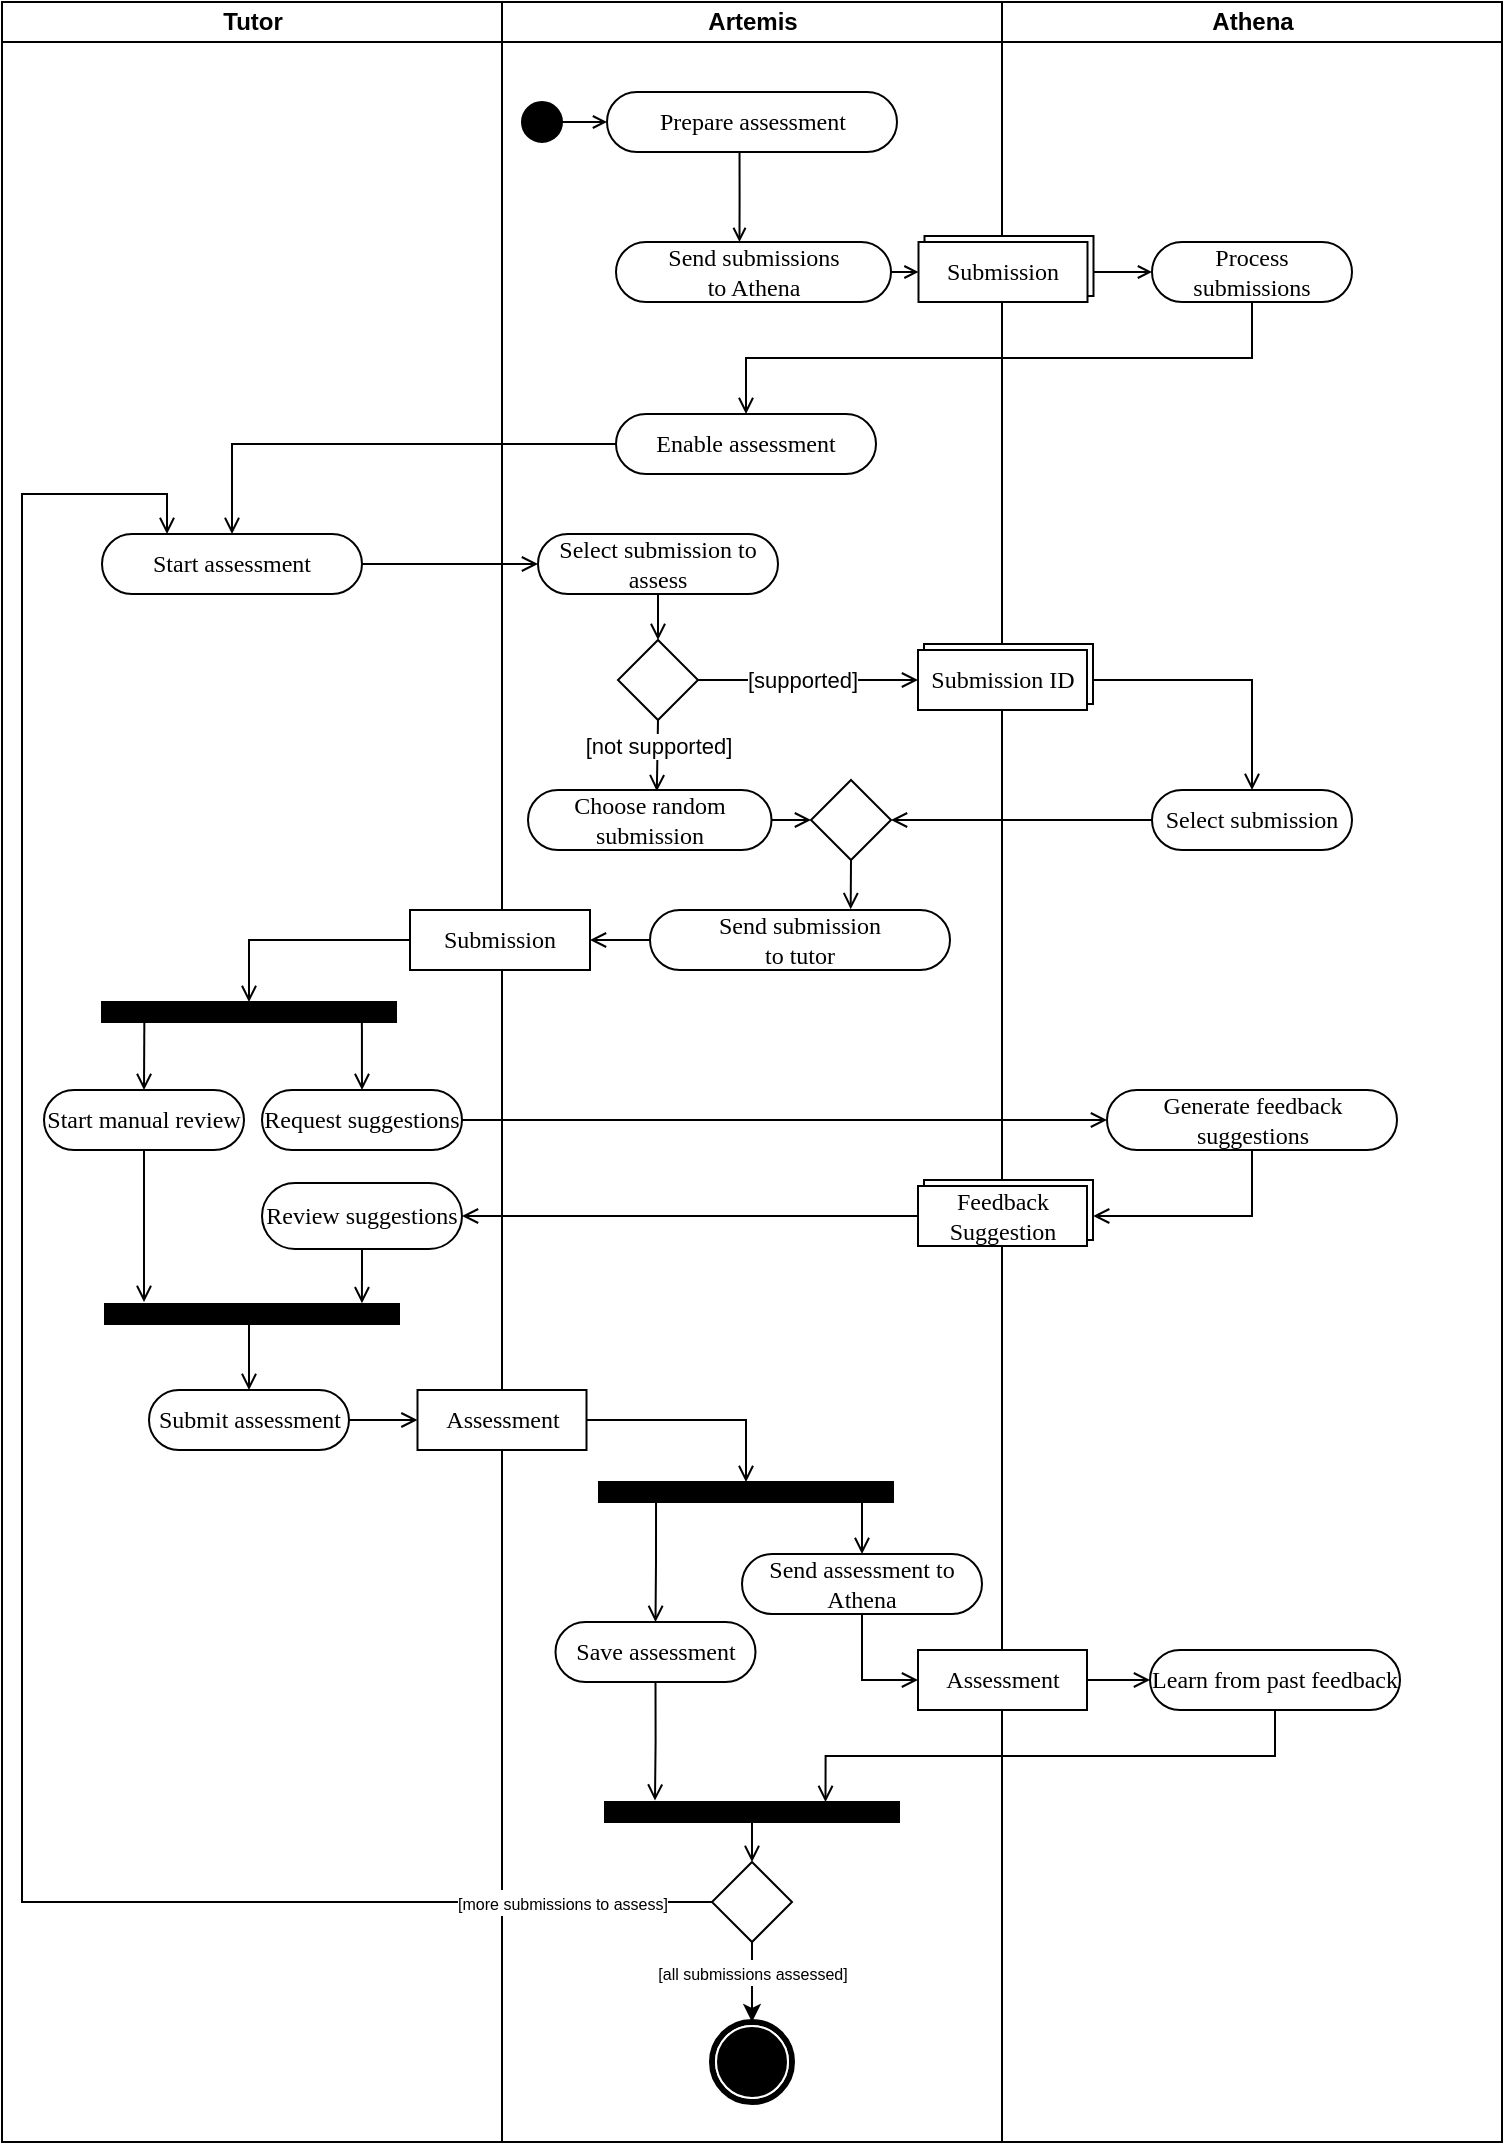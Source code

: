 <mxfile version="21.7.2" type="google" pages="2">
  <diagram name="full" id="5C2zm-8fkTOjbQyjAJXI">
    <mxGraphModel grid="1" page="1" gridSize="10" guides="1" tooltips="1" connect="1" arrows="1" fold="1" pageScale="1" pageWidth="850" pageHeight="1100" math="0" shadow="0">
      <root>
        <mxCell id="0" />
        <mxCell id="1" parent="0" />
        <mxCell id="zbvgG5rFSshn16eEqJVB-1" value="" style="swimlane;html=1;childLayout=stackLayout;startSize=0;rounded=0;shadow=0;comic=0;labelBackgroundColor=none;strokeWidth=1;fontFamily=Verdana;fontSize=12;align=center;" vertex="1" parent="1">
          <mxGeometry x="40" y="20" width="750" height="1070" as="geometry" />
        </mxCell>
        <mxCell id="zbvgG5rFSshn16eEqJVB-82" style="edgeStyle=orthogonalEdgeStyle;rounded=0;orthogonalLoop=1;jettySize=auto;html=1;exitX=1;exitY=0.5;exitDx=0;exitDy=0;entryX=0;entryY=0.5;entryDx=0;entryDy=0;endArrow=open;endFill=0;" edge="1" parent="zbvgG5rFSshn16eEqJVB-1" source="zbvgG5rFSshn16eEqJVB-71" target="zbvgG5rFSshn16eEqJVB-81">
          <mxGeometry relative="1" as="geometry" />
        </mxCell>
        <mxCell id="zbvgG5rFSshn16eEqJVB-2" value="Tutor" style="swimlane;html=1;startSize=20;" vertex="1" parent="zbvgG5rFSshn16eEqJVB-1">
          <mxGeometry width="250" height="1070" as="geometry" />
        </mxCell>
        <mxCell id="zbvgG5rFSshn16eEqJVB-71" value="Start assessment" style="rounded=1;whiteSpace=wrap;html=1;shadow=0;comic=0;labelBackgroundColor=none;strokeWidth=1;fontFamily=Verdana;fontSize=12;align=center;arcSize=50;" vertex="1" parent="zbvgG5rFSshn16eEqJVB-2">
          <mxGeometry x="50" y="266" width="130" height="30" as="geometry" />
        </mxCell>
        <mxCell id="zbvgG5rFSshn16eEqJVB-112" style="edgeStyle=orthogonalEdgeStyle;rounded=0;orthogonalLoop=1;jettySize=auto;html=1;exitX=0.144;exitY=0.987;exitDx=0;exitDy=0;entryX=0.5;entryY=0;entryDx=0;entryDy=0;endArrow=open;endFill=0;exitPerimeter=0;" edge="1" parent="zbvgG5rFSshn16eEqJVB-2" source="zbvgG5rFSshn16eEqJVB-107" target="zbvgG5rFSshn16eEqJVB-109">
          <mxGeometry relative="1" as="geometry" />
        </mxCell>
        <mxCell id="zbvgG5rFSshn16eEqJVB-113" style="edgeStyle=orthogonalEdgeStyle;rounded=0;orthogonalLoop=1;jettySize=auto;html=1;exitX=0.884;exitY=1.008;exitDx=0;exitDy=0;entryX=0.5;entryY=0;entryDx=0;entryDy=0;exitPerimeter=0;endArrow=open;endFill=0;" edge="1" parent="zbvgG5rFSshn16eEqJVB-2" source="zbvgG5rFSshn16eEqJVB-107" target="zbvgG5rFSshn16eEqJVB-110">
          <mxGeometry relative="1" as="geometry" />
        </mxCell>
        <mxCell id="zbvgG5rFSshn16eEqJVB-107" value="" style="whiteSpace=wrap;html=1;rounded=0;shadow=0;comic=0;labelBackgroundColor=none;strokeWidth=1;fillColor=#000000;fontFamily=Verdana;fontSize=12;align=center;rotation=0;" vertex="1" parent="zbvgG5rFSshn16eEqJVB-2">
          <mxGeometry x="50" y="500" width="147" height="10" as="geometry" />
        </mxCell>
        <mxCell id="zbvgG5rFSshn16eEqJVB-128" style="edgeStyle=orthogonalEdgeStyle;rounded=0;orthogonalLoop=1;jettySize=auto;html=1;exitX=0.5;exitY=1;exitDx=0;exitDy=0;endArrow=open;endFill=0;" edge="1" parent="zbvgG5rFSshn16eEqJVB-2" source="zbvgG5rFSshn16eEqJVB-109">
          <mxGeometry relative="1" as="geometry">
            <mxPoint x="71" y="650" as="targetPoint" />
          </mxGeometry>
        </mxCell>
        <mxCell id="zbvgG5rFSshn16eEqJVB-109" value="Start manual review" style="rounded=1;whiteSpace=wrap;html=1;shadow=0;comic=0;labelBackgroundColor=none;strokeWidth=1;fontFamily=Verdana;fontSize=12;align=center;arcSize=50;" vertex="1" parent="zbvgG5rFSshn16eEqJVB-2">
          <mxGeometry x="21" y="544" width="100" height="30" as="geometry" />
        </mxCell>
        <mxCell id="zbvgG5rFSshn16eEqJVB-110" value="Request suggestions" style="rounded=1;whiteSpace=wrap;html=1;shadow=0;comic=0;labelBackgroundColor=none;strokeWidth=1;fontFamily=Verdana;fontSize=12;align=center;arcSize=50;" vertex="1" parent="zbvgG5rFSshn16eEqJVB-2">
          <mxGeometry x="130" y="544" width="100" height="30" as="geometry" />
        </mxCell>
        <mxCell id="zbvgG5rFSshn16eEqJVB-131" style="edgeStyle=orthogonalEdgeStyle;rounded=0;orthogonalLoop=1;jettySize=auto;html=1;exitX=0.5;exitY=1;exitDx=0;exitDy=0;entryX=0.5;entryY=0;entryDx=0;entryDy=0;endArrow=open;endFill=0;" edge="1" parent="zbvgG5rFSshn16eEqJVB-2" source="zbvgG5rFSshn16eEqJVB-114" target="zbvgG5rFSshn16eEqJVB-129">
          <mxGeometry relative="1" as="geometry" />
        </mxCell>
        <mxCell id="zbvgG5rFSshn16eEqJVB-114" value="" style="whiteSpace=wrap;html=1;rounded=0;shadow=0;comic=0;labelBackgroundColor=none;strokeWidth=1;fillColor=#000000;fontFamily=Verdana;fontSize=12;align=center;rotation=0;" vertex="1" parent="zbvgG5rFSshn16eEqJVB-2">
          <mxGeometry x="51.5" y="651" width="147" height="10" as="geometry" />
        </mxCell>
        <mxCell id="zbvgG5rFSshn16eEqJVB-127" style="edgeStyle=orthogonalEdgeStyle;rounded=0;orthogonalLoop=1;jettySize=auto;html=1;exitX=0.5;exitY=1;exitDx=0;exitDy=0;entryX=0.874;entryY=-0.035;entryDx=0;entryDy=0;entryPerimeter=0;endArrow=open;endFill=0;" edge="1" parent="zbvgG5rFSshn16eEqJVB-2" source="zbvgG5rFSshn16eEqJVB-125" target="zbvgG5rFSshn16eEqJVB-114">
          <mxGeometry relative="1" as="geometry" />
        </mxCell>
        <mxCell id="zbvgG5rFSshn16eEqJVB-125" value="Review suggestions" style="rounded=1;whiteSpace=wrap;html=1;shadow=0;comic=0;labelBackgroundColor=none;strokeWidth=1;fontFamily=Verdana;fontSize=12;align=center;arcSize=50;" vertex="1" parent="zbvgG5rFSshn16eEqJVB-2">
          <mxGeometry x="130" y="590.5" width="100" height="33" as="geometry" />
        </mxCell>
        <mxCell id="zbvgG5rFSshn16eEqJVB-129" value="Submit assessment" style="rounded=1;whiteSpace=wrap;html=1;shadow=0;comic=0;labelBackgroundColor=none;strokeWidth=1;fontFamily=Verdana;fontSize=12;align=center;arcSize=50;" vertex="1" parent="zbvgG5rFSshn16eEqJVB-2">
          <mxGeometry x="73.5" y="694" width="100" height="30" as="geometry" />
        </mxCell>
        <mxCell id="zbvgG5rFSshn16eEqJVB-11" value="Artemis" style="swimlane;html=1;startSize=20;" vertex="1" parent="zbvgG5rFSshn16eEqJVB-1">
          <mxGeometry x="250" width="250" height="1070" as="geometry" />
        </mxCell>
        <mxCell id="zbvgG5rFSshn16eEqJVB-29" value="" style="ellipse;whiteSpace=wrap;html=1;rounded=0;shadow=0;comic=0;labelBackgroundColor=none;strokeWidth=1;fillColor=#000000;fontFamily=Verdana;fontSize=12;align=center;" vertex="1" parent="zbvgG5rFSshn16eEqJVB-11">
          <mxGeometry x="10" y="50" width="20" height="20" as="geometry" />
        </mxCell>
        <mxCell id="zbvgG5rFSshn16eEqJVB-30" value="Prepare assessment" style="rounded=1;whiteSpace=wrap;html=1;shadow=0;comic=0;labelBackgroundColor=none;strokeWidth=1;fontFamily=Verdana;fontSize=12;align=center;arcSize=50;" vertex="1" parent="zbvgG5rFSshn16eEqJVB-11">
          <mxGeometry x="52.5" y="45" width="145" height="30" as="geometry" />
        </mxCell>
        <mxCell id="zbvgG5rFSshn16eEqJVB-56" style="edgeStyle=orthogonalEdgeStyle;rounded=0;html=1;labelBackgroundColor=none;startArrow=none;startFill=0;startSize=5;endArrow=open;endFill=0;endSize=5;jettySize=auto;orthogonalLoop=1;strokeWidth=1;fontFamily=Verdana;fontSize=12;exitX=0.457;exitY=1;exitDx=0;exitDy=0;entryX=0.449;entryY=-0.001;entryDx=0;entryDy=0;exitPerimeter=0;entryPerimeter=0;" edge="1" parent="zbvgG5rFSshn16eEqJVB-11" source="zbvgG5rFSshn16eEqJVB-30" target="zbvgG5rFSshn16eEqJVB-32">
          <mxGeometry relative="1" as="geometry">
            <mxPoint x="118.75" y="120" as="targetPoint" />
          </mxGeometry>
        </mxCell>
        <mxCell id="zbvgG5rFSshn16eEqJVB-28" style="edgeStyle=orthogonalEdgeStyle;rounded=0;html=1;labelBackgroundColor=none;startArrow=none;startFill=0;startSize=5;endArrow=open;endFill=0;endSize=5;jettySize=auto;orthogonalLoop=1;strokeWidth=1;fontFamily=Verdana;fontSize=12" edge="1" parent="zbvgG5rFSshn16eEqJVB-11" source="zbvgG5rFSshn16eEqJVB-29" target="zbvgG5rFSshn16eEqJVB-30">
          <mxGeometry relative="1" as="geometry" />
        </mxCell>
        <mxCell id="zbvgG5rFSshn16eEqJVB-32" value="Send submissions&lt;br&gt;to Athena" style="rounded=1;whiteSpace=wrap;html=1;shadow=0;comic=0;labelBackgroundColor=none;strokeWidth=1;fontFamily=Verdana;fontSize=12;align=center;arcSize=50;" vertex="1" parent="zbvgG5rFSshn16eEqJVB-11">
          <mxGeometry x="57" y="120" width="137.5" height="30" as="geometry" />
        </mxCell>
        <mxCell id="zbvgG5rFSshn16eEqJVB-70" value="Enable assessment" style="rounded=1;whiteSpace=wrap;html=1;shadow=0;comic=0;labelBackgroundColor=none;strokeWidth=1;fontFamily=Verdana;fontSize=12;align=center;arcSize=50;" vertex="1" parent="zbvgG5rFSshn16eEqJVB-11">
          <mxGeometry x="57" y="206" width="130" height="30" as="geometry" />
        </mxCell>
        <mxCell id="ZDzXS1NFEA4-rNNsYtRD-3" style="edgeStyle=orthogonalEdgeStyle;rounded=0;orthogonalLoop=1;jettySize=auto;html=1;exitX=0.5;exitY=1;exitDx=0;exitDy=0;entryX=0.5;entryY=0;entryDx=0;entryDy=0;endArrow=open;endFill=0;" edge="1" parent="zbvgG5rFSshn16eEqJVB-11" source="zbvgG5rFSshn16eEqJVB-81" target="zbvgG5rFSshn16eEqJVB-89">
          <mxGeometry relative="1" as="geometry" />
        </mxCell>
        <mxCell id="zbvgG5rFSshn16eEqJVB-81" value="Select submission to assess" style="rounded=1;whiteSpace=wrap;html=1;shadow=0;comic=0;labelBackgroundColor=none;strokeWidth=1;fontFamily=Verdana;fontSize=12;align=center;arcSize=50;" vertex="1" parent="zbvgG5rFSshn16eEqJVB-11">
          <mxGeometry x="18" y="266" width="120" height="30" as="geometry" />
        </mxCell>
        <mxCell id="zbvgG5rFSshn16eEqJVB-106" style="edgeStyle=orthogonalEdgeStyle;rounded=0;orthogonalLoop=1;jettySize=auto;html=1;exitX=0;exitY=0.5;exitDx=0;exitDy=0;entryX=1;entryY=0.5;entryDx=0;entryDy=0;endArrow=open;endFill=0;" edge="1" parent="zbvgG5rFSshn16eEqJVB-11" source="zbvgG5rFSshn16eEqJVB-96" target="zbvgG5rFSshn16eEqJVB-37">
          <mxGeometry relative="1" as="geometry" />
        </mxCell>
        <mxCell id="zbvgG5rFSshn16eEqJVB-96" value="Send submission&lt;br&gt;to tutor" style="rounded=1;whiteSpace=wrap;html=1;shadow=0;comic=0;labelBackgroundColor=none;strokeWidth=1;fontFamily=Verdana;fontSize=12;align=center;arcSize=50;" vertex="1" parent="zbvgG5rFSshn16eEqJVB-11">
          <mxGeometry x="74" y="454" width="150" height="30" as="geometry" />
        </mxCell>
        <mxCell id="ZDzXS1NFEA4-rNNsYtRD-8" style="edgeStyle=orthogonalEdgeStyle;rounded=0;orthogonalLoop=1;jettySize=auto;html=1;exitX=1;exitY=0.5;exitDx=0;exitDy=0;entryX=0;entryY=0.5;entryDx=0;entryDy=0;endArrow=open;endFill=0;" edge="1" parent="zbvgG5rFSshn16eEqJVB-11" source="zbvgG5rFSshn16eEqJVB-98" target="ZDzXS1NFEA4-rNNsYtRD-1">
          <mxGeometry relative="1" as="geometry" />
        </mxCell>
        <mxCell id="zbvgG5rFSshn16eEqJVB-98" value="Choose random submission" style="rounded=1;whiteSpace=wrap;html=1;shadow=0;comic=0;labelBackgroundColor=none;strokeWidth=1;fontFamily=Verdana;fontSize=12;align=center;arcSize=50;" vertex="1" parent="zbvgG5rFSshn16eEqJVB-11">
          <mxGeometry x="13" y="394" width="121.75" height="30" as="geometry" />
        </mxCell>
        <mxCell id="zbvgG5rFSshn16eEqJVB-37" value="Submission" style="rounded=0;whiteSpace=wrap;html=1;shadow=0;comic=0;labelBackgroundColor=none;strokeWidth=1;fontFamily=Verdana;fontSize=12;align=center;arcSize=50;" vertex="1" parent="zbvgG5rFSshn16eEqJVB-11">
          <mxGeometry x="-46" y="454" width="90" height="30" as="geometry" />
        </mxCell>
        <mxCell id="zbvgG5rFSshn16eEqJVB-137" style="edgeStyle=orthogonalEdgeStyle;rounded=0;orthogonalLoop=1;jettySize=auto;html=1;exitX=1;exitY=0.5;exitDx=0;exitDy=0;entryX=0.5;entryY=0;entryDx=0;entryDy=0;endArrow=open;endFill=0;" edge="1" parent="zbvgG5rFSshn16eEqJVB-11" source="zbvgG5rFSshn16eEqJVB-132" target="zbvgG5rFSshn16eEqJVB-136">
          <mxGeometry relative="1" as="geometry" />
        </mxCell>
        <mxCell id="zbvgG5rFSshn16eEqJVB-132" value="Assessment" style="rounded=0;whiteSpace=wrap;html=1;shadow=0;comic=0;labelBackgroundColor=none;strokeWidth=1;fontFamily=Verdana;fontSize=12;align=center;arcSize=50;" vertex="1" parent="zbvgG5rFSshn16eEqJVB-11">
          <mxGeometry x="-42.25" y="694" width="84.5" height="30" as="geometry" />
        </mxCell>
        <mxCell id="zbvgG5rFSshn16eEqJVB-144" style="edgeStyle=orthogonalEdgeStyle;rounded=0;orthogonalLoop=1;jettySize=auto;html=1;exitX=0.5;exitY=1;exitDx=0;exitDy=0;entryX=0.17;entryY=-0.069;entryDx=0;entryDy=0;entryPerimeter=0;endArrow=open;endFill=0;" edge="1" parent="zbvgG5rFSshn16eEqJVB-11" source="zbvgG5rFSshn16eEqJVB-134" target="zbvgG5rFSshn16eEqJVB-143">
          <mxGeometry relative="1" as="geometry" />
        </mxCell>
        <mxCell id="zbvgG5rFSshn16eEqJVB-134" value="Save assessment" style="rounded=1;whiteSpace=wrap;html=1;shadow=0;comic=0;labelBackgroundColor=none;strokeWidth=1;fontFamily=Verdana;fontSize=12;align=center;arcSize=50;" vertex="1" parent="zbvgG5rFSshn16eEqJVB-11">
          <mxGeometry x="26.75" y="810" width="100" height="30" as="geometry" />
        </mxCell>
        <mxCell id="zbvgG5rFSshn16eEqJVB-135" value="Send assessment to Athena" style="rounded=1;whiteSpace=wrap;html=1;shadow=0;comic=0;labelBackgroundColor=none;strokeWidth=1;fontFamily=Verdana;fontSize=12;align=center;arcSize=50;" vertex="1" parent="zbvgG5rFSshn16eEqJVB-11">
          <mxGeometry x="120" y="776" width="120" height="30" as="geometry" />
        </mxCell>
        <mxCell id="zbvgG5rFSshn16eEqJVB-138" style="edgeStyle=orthogonalEdgeStyle;rounded=0;orthogonalLoop=1;jettySize=auto;html=1;exitX=0.194;exitY=0.95;exitDx=0;exitDy=0;entryX=0.5;entryY=0;entryDx=0;entryDy=0;endArrow=open;endFill=0;exitPerimeter=0;" edge="1" parent="zbvgG5rFSshn16eEqJVB-11" source="zbvgG5rFSshn16eEqJVB-136" target="zbvgG5rFSshn16eEqJVB-134">
          <mxGeometry relative="1" as="geometry" />
        </mxCell>
        <mxCell id="zbvgG5rFSshn16eEqJVB-139" style="edgeStyle=orthogonalEdgeStyle;rounded=0;orthogonalLoop=1;jettySize=auto;html=1;exitX=0.75;exitY=1;exitDx=0;exitDy=0;entryX=0.5;entryY=0;entryDx=0;entryDy=0;endArrow=open;endFill=0;" edge="1" parent="zbvgG5rFSshn16eEqJVB-11" source="zbvgG5rFSshn16eEqJVB-136" target="zbvgG5rFSshn16eEqJVB-135">
          <mxGeometry relative="1" as="geometry" />
        </mxCell>
        <mxCell id="zbvgG5rFSshn16eEqJVB-136" value="" style="whiteSpace=wrap;html=1;rounded=0;shadow=0;comic=0;labelBackgroundColor=none;strokeWidth=1;fillColor=#000000;fontFamily=Verdana;fontSize=12;align=center;rotation=0;" vertex="1" parent="zbvgG5rFSshn16eEqJVB-11">
          <mxGeometry x="48.5" y="740" width="147" height="10" as="geometry" />
        </mxCell>
        <mxCell id="zbvgG5rFSshn16eEqJVB-149" style="edgeStyle=orthogonalEdgeStyle;rounded=0;orthogonalLoop=1;jettySize=auto;html=1;exitX=0.5;exitY=1;exitDx=0;exitDy=0;entryX=0.5;entryY=0;entryDx=0;entryDy=0;endArrow=open;endFill=0;" edge="1" parent="zbvgG5rFSshn16eEqJVB-11" source="zbvgG5rFSshn16eEqJVB-143" target="zbvgG5rFSshn16eEqJVB-148">
          <mxGeometry relative="1" as="geometry" />
        </mxCell>
        <mxCell id="zbvgG5rFSshn16eEqJVB-143" value="" style="whiteSpace=wrap;html=1;rounded=0;shadow=0;comic=0;labelBackgroundColor=none;strokeWidth=1;fillColor=#000000;fontFamily=Verdana;fontSize=12;align=center;rotation=0;" vertex="1" parent="zbvgG5rFSshn16eEqJVB-11">
          <mxGeometry x="51.5" y="900" width="147" height="10" as="geometry" />
        </mxCell>
        <mxCell id="zbvgG5rFSshn16eEqJVB-151" style="edgeStyle=orthogonalEdgeStyle;rounded=0;orthogonalLoop=1;jettySize=auto;html=1;exitX=0.5;exitY=1;exitDx=0;exitDy=0;entryX=0.5;entryY=0;entryDx=0;entryDy=0;" edge="1" parent="zbvgG5rFSshn16eEqJVB-11" source="zbvgG5rFSshn16eEqJVB-148" target="zbvgG5rFSshn16eEqJVB-150">
          <mxGeometry relative="1" as="geometry" />
        </mxCell>
        <mxCell id="zbvgG5rFSshn16eEqJVB-152" value="&lt;font style=&quot;font-size: 8px;&quot;&gt;[all submissions assessed]&lt;/font&gt;" style="edgeLabel;html=1;align=center;verticalAlign=middle;resizable=0;points=[];" connectable="0" vertex="1" parent="zbvgG5rFSshn16eEqJVB-151">
          <mxGeometry x="-0.24" relative="1" as="geometry">
            <mxPoint as="offset" />
          </mxGeometry>
        </mxCell>
        <mxCell id="zbvgG5rFSshn16eEqJVB-148" value="" style="rhombus;whiteSpace=wrap;html=1;" vertex="1" parent="zbvgG5rFSshn16eEqJVB-11">
          <mxGeometry x="105" y="930" width="40" height="40" as="geometry" />
        </mxCell>
        <mxCell id="zbvgG5rFSshn16eEqJVB-150" value="" style="shape=mxgraph.bpmn.shape;html=1;verticalLabelPosition=bottom;labelBackgroundColor=#ffffff;verticalAlign=top;perimeter=ellipsePerimeter;outline=end;symbol=terminate;rounded=0;shadow=0;comic=0;strokeWidth=1;fontFamily=Verdana;fontSize=12;align=center;" vertex="1" parent="zbvgG5rFSshn16eEqJVB-11">
          <mxGeometry x="105" y="1010" width="40" height="40" as="geometry" />
        </mxCell>
        <mxCell id="ZDzXS1NFEA4-rNNsYtRD-4" style="edgeStyle=orthogonalEdgeStyle;rounded=0;orthogonalLoop=1;jettySize=auto;html=1;exitX=0.5;exitY=1;exitDx=0;exitDy=0;entryX=0.529;entryY=0.02;entryDx=0;entryDy=0;entryPerimeter=0;endArrow=open;endFill=0;" edge="1" parent="zbvgG5rFSshn16eEqJVB-11" source="zbvgG5rFSshn16eEqJVB-89" target="zbvgG5rFSshn16eEqJVB-98">
          <mxGeometry relative="1" as="geometry" />
        </mxCell>
        <mxCell id="ZDzXS1NFEA4-rNNsYtRD-5" value="[not supported]" style="edgeLabel;html=1;align=center;verticalAlign=middle;resizable=0;points=[];" connectable="0" vertex="1" parent="ZDzXS1NFEA4-rNNsYtRD-4">
          <mxGeometry x="-0.26" relative="1" as="geometry">
            <mxPoint as="offset" />
          </mxGeometry>
        </mxCell>
        <mxCell id="zbvgG5rFSshn16eEqJVB-89" value="" style="rhombus;whiteSpace=wrap;html=1;" vertex="1" parent="zbvgG5rFSshn16eEqJVB-11">
          <mxGeometry x="58" y="319" width="40" height="40" as="geometry" />
        </mxCell>
        <mxCell id="ZDzXS1NFEA4-rNNsYtRD-2" style="edgeStyle=orthogonalEdgeStyle;rounded=0;orthogonalLoop=1;jettySize=auto;html=1;exitX=0.5;exitY=1;exitDx=0;exitDy=0;entryX=0.669;entryY=-0.014;entryDx=0;entryDy=0;entryPerimeter=0;endArrow=open;endFill=0;" edge="1" parent="zbvgG5rFSshn16eEqJVB-11" source="ZDzXS1NFEA4-rNNsYtRD-1" target="zbvgG5rFSshn16eEqJVB-96">
          <mxGeometry relative="1" as="geometry" />
        </mxCell>
        <mxCell id="ZDzXS1NFEA4-rNNsYtRD-1" value="" style="rhombus;whiteSpace=wrap;html=1;" vertex="1" parent="zbvgG5rFSshn16eEqJVB-11">
          <mxGeometry x="154.5" y="389" width="40" height="40" as="geometry" />
        </mxCell>
        <mxCell id="zbvgG5rFSshn16eEqJVB-72" style="edgeStyle=orthogonalEdgeStyle;rounded=0;orthogonalLoop=1;jettySize=auto;html=1;exitX=0;exitY=0.5;exitDx=0;exitDy=0;entryX=0.5;entryY=0;entryDx=0;entryDy=0;endArrow=open;endFill=0;" edge="1" parent="zbvgG5rFSshn16eEqJVB-1" source="zbvgG5rFSshn16eEqJVB-70" target="zbvgG5rFSshn16eEqJVB-71">
          <mxGeometry relative="1" as="geometry" />
        </mxCell>
        <mxCell id="zbvgG5rFSshn16eEqJVB-77" style="edgeStyle=orthogonalEdgeStyle;rounded=0;orthogonalLoop=1;jettySize=auto;html=1;exitX=0.5;exitY=1;exitDx=0;exitDy=0;entryX=0.5;entryY=0;entryDx=0;entryDy=0;endArrow=open;endFill=0;" edge="1" parent="zbvgG5rFSshn16eEqJVB-1" source="zbvgG5rFSshn16eEqJVB-34" target="zbvgG5rFSshn16eEqJVB-70">
          <mxGeometry relative="1" as="geometry" />
        </mxCell>
        <mxCell id="zbvgG5rFSshn16eEqJVB-108" style="edgeStyle=orthogonalEdgeStyle;rounded=0;orthogonalLoop=1;jettySize=auto;html=1;exitX=0;exitY=0.5;exitDx=0;exitDy=0;entryX=0.5;entryY=0;entryDx=0;entryDy=0;endArrow=open;endFill=0;" edge="1" parent="zbvgG5rFSshn16eEqJVB-1" source="zbvgG5rFSshn16eEqJVB-37" target="zbvgG5rFSshn16eEqJVB-107">
          <mxGeometry relative="1" as="geometry" />
        </mxCell>
        <mxCell id="zbvgG5rFSshn16eEqJVB-117" style="edgeStyle=orthogonalEdgeStyle;rounded=0;orthogonalLoop=1;jettySize=auto;html=1;exitX=1;exitY=0.5;exitDx=0;exitDy=0;entryX=0;entryY=0.5;entryDx=0;entryDy=0;endArrow=open;endFill=0;" edge="1" parent="zbvgG5rFSshn16eEqJVB-1" source="zbvgG5rFSshn16eEqJVB-110" target="zbvgG5rFSshn16eEqJVB-116">
          <mxGeometry relative="1" as="geometry">
            <mxPoint x="325" y="559" as="targetPoint" />
          </mxGeometry>
        </mxCell>
        <mxCell id="zbvgG5rFSshn16eEqJVB-122" style="edgeStyle=orthogonalEdgeStyle;rounded=0;orthogonalLoop=1;jettySize=auto;html=1;exitX=0;exitY=0.5;exitDx=0;exitDy=0;entryX=1;entryY=0.5;entryDx=0;entryDy=0;endArrow=open;endFill=0;" edge="1" parent="zbvgG5rFSshn16eEqJVB-1" source="zbvgG5rFSshn16eEqJVB-120" target="zbvgG5rFSshn16eEqJVB-125">
          <mxGeometry relative="1" as="geometry">
            <mxPoint x="425.75" y="608" as="targetPoint" />
          </mxGeometry>
        </mxCell>
        <mxCell id="zbvgG5rFSshn16eEqJVB-133" style="edgeStyle=orthogonalEdgeStyle;rounded=0;orthogonalLoop=1;jettySize=auto;html=1;exitX=1;exitY=0.5;exitDx=0;exitDy=0;entryX=0;entryY=0.5;entryDx=0;entryDy=0;endArrow=open;endFill=0;" edge="1" parent="zbvgG5rFSshn16eEqJVB-1" source="zbvgG5rFSshn16eEqJVB-129" target="zbvgG5rFSshn16eEqJVB-132">
          <mxGeometry relative="1" as="geometry" />
        </mxCell>
        <mxCell id="zbvgG5rFSshn16eEqJVB-142" style="edgeStyle=orthogonalEdgeStyle;rounded=0;orthogonalLoop=1;jettySize=auto;html=1;exitX=0.5;exitY=1;exitDx=0;exitDy=0;entryX=0;entryY=0.5;entryDx=0;entryDy=0;endArrow=open;endFill=0;" edge="1" parent="zbvgG5rFSshn16eEqJVB-1" source="zbvgG5rFSshn16eEqJVB-135" target="zbvgG5rFSshn16eEqJVB-140">
          <mxGeometry relative="1" as="geometry" />
        </mxCell>
        <mxCell id="zbvgG5rFSshn16eEqJVB-147" style="edgeStyle=orthogonalEdgeStyle;rounded=0;orthogonalLoop=1;jettySize=auto;html=1;exitX=0.5;exitY=1;exitDx=0;exitDy=0;entryX=0.75;entryY=0;entryDx=0;entryDy=0;endArrow=open;endFill=0;" edge="1" parent="zbvgG5rFSshn16eEqJVB-1" source="zbvgG5rFSshn16eEqJVB-145" target="zbvgG5rFSshn16eEqJVB-143">
          <mxGeometry relative="1" as="geometry" />
        </mxCell>
        <mxCell id="zbvgG5rFSshn16eEqJVB-153" style="edgeStyle=orthogonalEdgeStyle;rounded=0;orthogonalLoop=1;jettySize=auto;html=1;exitX=0;exitY=0.5;exitDx=0;exitDy=0;entryX=0.25;entryY=0;entryDx=0;entryDy=0;endArrow=open;endFill=0;" edge="1" parent="zbvgG5rFSshn16eEqJVB-1" source="zbvgG5rFSshn16eEqJVB-148" target="zbvgG5rFSshn16eEqJVB-71">
          <mxGeometry relative="1" as="geometry">
            <Array as="points">
              <mxPoint x="10" y="950" />
              <mxPoint x="10" y="246" />
              <mxPoint x="83" y="246" />
            </Array>
          </mxGeometry>
        </mxCell>
        <mxCell id="zbvgG5rFSshn16eEqJVB-154" value="&lt;font style=&quot;font-size: 8px;&quot;&gt;[more submissions to assess]&lt;/font&gt;" style="edgeLabel;html=1;align=center;verticalAlign=middle;resizable=0;points=[];" connectable="0" vertex="1" parent="zbvgG5rFSshn16eEqJVB-153">
          <mxGeometry x="-0.869" y="1" relative="1" as="geometry">
            <mxPoint y="-1" as="offset" />
          </mxGeometry>
        </mxCell>
        <mxCell id="ZDzXS1NFEA4-rNNsYtRD-6" style="edgeStyle=orthogonalEdgeStyle;rounded=0;orthogonalLoop=1;jettySize=auto;html=1;exitX=1;exitY=0.5;exitDx=0;exitDy=0;entryX=0;entryY=0.5;entryDx=0;entryDy=0;endArrow=open;endFill=0;" edge="1" parent="zbvgG5rFSshn16eEqJVB-1" source="zbvgG5rFSshn16eEqJVB-89" target="zbvgG5rFSshn16eEqJVB-83">
          <mxGeometry relative="1" as="geometry" />
        </mxCell>
        <mxCell id="ZDzXS1NFEA4-rNNsYtRD-7" value="[supported]" style="edgeLabel;html=1;align=center;verticalAlign=middle;resizable=0;points=[];" connectable="0" vertex="1" parent="ZDzXS1NFEA4-rNNsYtRD-6">
          <mxGeometry x="-0.061" relative="1" as="geometry">
            <mxPoint as="offset" />
          </mxGeometry>
        </mxCell>
        <mxCell id="ZDzXS1NFEA4-rNNsYtRD-9" style="edgeStyle=orthogonalEdgeStyle;rounded=0;orthogonalLoop=1;jettySize=auto;html=1;exitX=0;exitY=0.5;exitDx=0;exitDy=0;entryX=1;entryY=0.5;entryDx=0;entryDy=0;endArrow=open;endFill=0;" edge="1" parent="zbvgG5rFSshn16eEqJVB-1" source="zbvgG5rFSshn16eEqJVB-86" target="ZDzXS1NFEA4-rNNsYtRD-1">
          <mxGeometry relative="1" as="geometry" />
        </mxCell>
        <mxCell id="zbvgG5rFSshn16eEqJVB-27" value="Athena" style="swimlane;html=1;startSize=20;" vertex="1" parent="zbvgG5rFSshn16eEqJVB-1">
          <mxGeometry x="500" width="250" height="1070" as="geometry" />
        </mxCell>
        <mxCell id="zbvgG5rFSshn16eEqJVB-34" value="Process submissions" style="rounded=1;whiteSpace=wrap;html=1;shadow=0;comic=0;labelBackgroundColor=none;strokeWidth=1;fontFamily=Verdana;fontSize=12;align=center;arcSize=50;" vertex="1" parent="zbvgG5rFSshn16eEqJVB-27">
          <mxGeometry x="75" y="120" width="100" height="30" as="geometry" />
        </mxCell>
        <mxCell id="zbvgG5rFSshn16eEqJVB-86" value="Select submission" style="rounded=1;whiteSpace=wrap;html=1;shadow=0;comic=0;labelBackgroundColor=none;strokeWidth=1;fontFamily=Verdana;fontSize=12;align=center;arcSize=50;" vertex="1" parent="zbvgG5rFSshn16eEqJVB-27">
          <mxGeometry x="75" y="394" width="100" height="30" as="geometry" />
        </mxCell>
        <mxCell id="zbvgG5rFSshn16eEqJVB-92" style="edgeStyle=orthogonalEdgeStyle;rounded=0;orthogonalLoop=1;jettySize=auto;html=1;endArrow=open;endFill=0;exitX=1;exitY=0.5;exitDx=0;exitDy=0;entryX=0.5;entryY=0;entryDx=0;entryDy=0;" edge="1" parent="zbvgG5rFSshn16eEqJVB-27" source="zbvgG5rFSshn16eEqJVB-83" target="zbvgG5rFSshn16eEqJVB-86">
          <mxGeometry relative="1" as="geometry">
            <mxPoint x="110" y="295" as="sourcePoint" />
            <mxPoint x="140" y="350" as="targetPoint" />
          </mxGeometry>
        </mxCell>
        <mxCell id="zbvgG5rFSshn16eEqJVB-121" style="edgeStyle=orthogonalEdgeStyle;rounded=0;orthogonalLoop=1;jettySize=auto;html=1;exitX=0.5;exitY=1;exitDx=0;exitDy=0;entryX=1.001;entryY=0.6;entryDx=0;entryDy=0;endArrow=open;endFill=0;entryPerimeter=0;" edge="1" parent="zbvgG5rFSshn16eEqJVB-27" source="zbvgG5rFSshn16eEqJVB-116" target="ZDzXS1NFEA4-rNNsYtRD-15">
          <mxGeometry relative="1" as="geometry" />
        </mxCell>
        <mxCell id="zbvgG5rFSshn16eEqJVB-116" value="Generate feedback suggestions" style="rounded=1;whiteSpace=wrap;html=1;shadow=0;comic=0;labelBackgroundColor=none;strokeWidth=1;fontFamily=Verdana;fontSize=12;align=center;arcSize=50;" vertex="1" parent="zbvgG5rFSshn16eEqJVB-27">
          <mxGeometry x="52.5" y="544" width="145" height="30" as="geometry" />
        </mxCell>
        <mxCell id="ZDzXS1NFEA4-rNNsYtRD-15" value="" style="rounded=0;whiteSpace=wrap;html=1;shadow=0;comic=0;labelBackgroundColor=none;strokeWidth=1;fontFamily=Verdana;fontSize=12;align=center;arcSize=50;" vertex="1" parent="zbvgG5rFSshn16eEqJVB-27">
          <mxGeometry x="-39" y="589" width="84.5" height="30" as="geometry" />
        </mxCell>
        <mxCell id="zbvgG5rFSshn16eEqJVB-120" value="Feedback Suggestion" style="rounded=0;whiteSpace=wrap;html=1;shadow=0;comic=0;labelBackgroundColor=none;strokeWidth=1;fontFamily=Verdana;fontSize=12;align=center;arcSize=50;" vertex="1" parent="zbvgG5rFSshn16eEqJVB-27">
          <mxGeometry x="-42" y="592" width="84.5" height="30" as="geometry" />
        </mxCell>
        <mxCell id="zbvgG5rFSshn16eEqJVB-146" style="edgeStyle=orthogonalEdgeStyle;rounded=0;orthogonalLoop=1;jettySize=auto;html=1;exitX=1;exitY=0.5;exitDx=0;exitDy=0;entryX=0;entryY=0.5;entryDx=0;entryDy=0;endArrow=open;endFill=0;" edge="1" parent="zbvgG5rFSshn16eEqJVB-27" source="zbvgG5rFSshn16eEqJVB-140" target="zbvgG5rFSshn16eEqJVB-145">
          <mxGeometry relative="1" as="geometry" />
        </mxCell>
        <mxCell id="zbvgG5rFSshn16eEqJVB-140" value="Assessment" style="rounded=0;whiteSpace=wrap;html=1;shadow=0;comic=0;labelBackgroundColor=none;strokeWidth=1;fontFamily=Verdana;fontSize=12;align=center;arcSize=50;" vertex="1" parent="zbvgG5rFSshn16eEqJVB-27">
          <mxGeometry x="-42" y="824" width="84.5" height="30" as="geometry" />
        </mxCell>
        <mxCell id="zbvgG5rFSshn16eEqJVB-145" value="Learn from past feedback" style="rounded=1;whiteSpace=wrap;html=1;shadow=0;comic=0;labelBackgroundColor=none;strokeWidth=1;fontFamily=Verdana;fontSize=12;align=center;arcSize=50;" vertex="1" parent="zbvgG5rFSshn16eEqJVB-27">
          <mxGeometry x="74" y="824" width="125" height="30" as="geometry" />
        </mxCell>
        <mxCell id="ZDzXS1NFEA4-rNNsYtRD-14" value="" style="rounded=0;whiteSpace=wrap;html=1;shadow=0;comic=0;labelBackgroundColor=none;strokeWidth=1;fontFamily=Verdana;fontSize=12;align=center;arcSize=50;" vertex="1" parent="zbvgG5rFSshn16eEqJVB-27">
          <mxGeometry x="-39" y="321" width="84.5" height="30" as="geometry" />
        </mxCell>
        <mxCell id="zbvgG5rFSshn16eEqJVB-83" value="Submission ID" style="rounded=0;whiteSpace=wrap;html=1;shadow=0;comic=0;labelBackgroundColor=none;strokeWidth=1;fontFamily=Verdana;fontSize=12;align=center;arcSize=50;" vertex="1" parent="zbvgG5rFSshn16eEqJVB-27">
          <mxGeometry x="-42" y="324" width="84.5" height="30" as="geometry" />
        </mxCell>
        <mxCell id="ZDzXS1NFEA4-rNNsYtRD-10" value="Submission" style="rounded=0;whiteSpace=wrap;html=1;shadow=0;comic=0;labelBackgroundColor=none;strokeWidth=1;fontFamily=Verdana;fontSize=12;align=center;arcSize=50;" vertex="1" parent="1">
          <mxGeometry x="501.25" y="137" width="84.5" height="30" as="geometry" />
        </mxCell>
        <mxCell id="zbvgG5rFSshn16eEqJVB-36" value="Submission" style="rounded=0;whiteSpace=wrap;html=1;shadow=0;comic=0;labelBackgroundColor=none;strokeWidth=1;fontFamily=Verdana;fontSize=12;align=center;arcSize=50;" vertex="1" parent="1">
          <mxGeometry x="498.25" y="140" width="84.5" height="30" as="geometry" />
        </mxCell>
        <mxCell id="zbvgG5rFSshn16eEqJVB-35" style="edgeStyle=none;rounded=0;html=1;labelBackgroundColor=none;startArrow=none;startFill=0;startSize=5;endArrow=open;endFill=0;endSize=5;jettySize=auto;orthogonalLoop=1;strokeWidth=1;fontFamily=Verdana;fontSize=12;entryX=0;entryY=0.5;entryDx=0;entryDy=0;exitX=1.001;exitY=0.6;exitDx=0;exitDy=0;exitPerimeter=0;" edge="1" parent="1" source="ZDzXS1NFEA4-rNNsYtRD-10" target="zbvgG5rFSshn16eEqJVB-34">
          <mxGeometry relative="1" as="geometry">
            <mxPoint x="577.5" y="300" as="targetPoint" />
            <mxPoint x="590" y="155" as="sourcePoint" />
          </mxGeometry>
        </mxCell>
        <mxCell id="zbvgG5rFSshn16eEqJVB-31" style="rounded=0;html=1;labelBackgroundColor=none;startArrow=none;startFill=0;startSize=5;endArrow=open;endFill=0;endSize=5;jettySize=auto;orthogonalLoop=1;strokeWidth=1;fontFamily=Verdana;fontSize=12;exitX=1;exitY=0.5;exitDx=0;exitDy=0;entryX=0;entryY=0.5;entryDx=0;entryDy=0;" edge="1" parent="1" source="zbvgG5rFSshn16eEqJVB-32" target="zbvgG5rFSshn16eEqJVB-36">
          <mxGeometry relative="1" as="geometry">
            <mxPoint x="484.5" y="154.97" as="sourcePoint" />
            <mxPoint x="502" y="154.97" as="targetPoint" />
          </mxGeometry>
        </mxCell>
      </root>
    </mxGraphModel>
  </diagram>
  <diagram name="problem-only" id="uC9xxE5H9tGq80pF0pdn">
    <mxGraphModel grid="1" page="1" gridSize="10" guides="1" tooltips="1" connect="1" arrows="1" fold="1" pageScale="1" pageWidth="850" pageHeight="1100" math="0" shadow="0">
      <root>
        <mxCell id="w5i4ymxL5U5C2uTVFl97-0" />
        <mxCell id="w5i4ymxL5U5C2uTVFl97-1" parent="w5i4ymxL5U5C2uTVFl97-0" />
        <mxCell id="w5i4ymxL5U5C2uTVFl97-2" value="" style="swimlane;html=1;childLayout=stackLayout;startSize=0;rounded=0;shadow=0;comic=0;labelBackgroundColor=none;strokeWidth=1;fontFamily=Verdana;fontSize=12;align=center;" parent="w5i4ymxL5U5C2uTVFl97-1" vertex="1">
          <mxGeometry x="40" y="20" width="500" height="660" as="geometry" />
        </mxCell>
        <mxCell id="w5i4ymxL5U5C2uTVFl97-3" style="edgeStyle=orthogonalEdgeStyle;rounded=0;orthogonalLoop=1;jettySize=auto;html=1;exitX=1;exitY=0.5;exitDx=0;exitDy=0;entryX=0;entryY=0.5;entryDx=0;entryDy=0;endArrow=open;endFill=0;" parent="w5i4ymxL5U5C2uTVFl97-2" source="w5i4ymxL5U5C2uTVFl97-5" target="w5i4ymxL5U5C2uTVFl97-25" edge="1">
          <mxGeometry relative="1" as="geometry" />
        </mxCell>
        <mxCell id="w5i4ymxL5U5C2uTVFl97-4" value="Tutor" style="swimlane;html=1;startSize=20;" parent="w5i4ymxL5U5C2uTVFl97-2" vertex="1">
          <mxGeometry width="250" height="660" as="geometry" />
        </mxCell>
        <mxCell id="w5i4ymxL5U5C2uTVFl97-5" value="Start assessment" style="rounded=1;whiteSpace=wrap;html=1;shadow=0;comic=0;labelBackgroundColor=none;strokeWidth=1;fontFamily=Verdana;fontSize=12;align=center;arcSize=50;" parent="w5i4ymxL5U5C2uTVFl97-4" vertex="1">
          <mxGeometry x="68.5" y="56" width="130" height="30" as="geometry" />
        </mxCell>
        <mxCell id="w5i4ymxL5U5C2uTVFl97-6" style="edgeStyle=orthogonalEdgeStyle;rounded=0;orthogonalLoop=1;jettySize=auto;html=1;exitX=0.144;exitY=0.987;exitDx=0;exitDy=0;entryX=0.5;entryY=0;entryDx=0;entryDy=0;endArrow=open;endFill=0;exitPerimeter=0;" parent="w5i4ymxL5U5C2uTVFl97-4" source="w5i4ymxL5U5C2uTVFl97-8" target="w5i4ymxL5U5C2uTVFl97-10" edge="1">
          <mxGeometry relative="1" as="geometry" />
        </mxCell>
        <mxCell id="w5i4ymxL5U5C2uTVFl97-7" style="edgeStyle=orthogonalEdgeStyle;rounded=0;orthogonalLoop=1;jettySize=auto;html=1;exitX=0.884;exitY=1.008;exitDx=0;exitDy=0;entryX=0.5;entryY=0;entryDx=0;entryDy=0;exitPerimeter=0;endArrow=open;endFill=0;" parent="w5i4ymxL5U5C2uTVFl97-4" source="w5i4ymxL5U5C2uTVFl97-8" target="w5i4ymxL5U5C2uTVFl97-11" edge="1">
          <mxGeometry relative="1" as="geometry" />
        </mxCell>
        <mxCell id="w5i4ymxL5U5C2uTVFl97-8" value="" style="whiteSpace=wrap;html=1;rounded=0;shadow=0;comic=0;labelBackgroundColor=none;strokeWidth=1;fillColor=#000000;fontFamily=Verdana;fontSize=12;align=center;rotation=0;" parent="w5i4ymxL5U5C2uTVFl97-4" vertex="1">
          <mxGeometry x="50" y="160" width="147" height="10" as="geometry" />
        </mxCell>
        <mxCell id="w5i4ymxL5U5C2uTVFl97-9" style="edgeStyle=orthogonalEdgeStyle;rounded=0;orthogonalLoop=1;jettySize=auto;html=1;exitX=0.5;exitY=1;exitDx=0;exitDy=0;endArrow=open;endFill=0;entryX=0.132;entryY=-0.134;entryDx=0;entryDy=0;entryPerimeter=0;" parent="w5i4ymxL5U5C2uTVFl97-4" source="w5i4ymxL5U5C2uTVFl97-10" edge="1" target="w5i4ymxL5U5C2uTVFl97-13">
          <mxGeometry relative="1" as="geometry">
            <mxPoint x="71" y="440" as="targetPoint" />
          </mxGeometry>
        </mxCell>
        <mxCell id="w5i4ymxL5U5C2uTVFl97-10" value="Start manual review" style="rounded=1;whiteSpace=wrap;html=1;shadow=0;comic=0;labelBackgroundColor=none;strokeWidth=1;fontFamily=Verdana;fontSize=12;align=center;arcSize=50;" parent="w5i4ymxL5U5C2uTVFl97-4" vertex="1">
          <mxGeometry x="21" y="200" width="100" height="30" as="geometry" />
        </mxCell>
        <mxCell id="w5i4ymxL5U5C2uTVFl97-11" value="Request suggestions" style="rounded=1;whiteSpace=wrap;html=1;shadow=0;comic=0;labelBackgroundColor=none;strokeWidth=1;fontFamily=Verdana;fontSize=12;align=center;arcSize=50;" parent="w5i4ymxL5U5C2uTVFl97-4" vertex="1">
          <mxGeometry x="130" y="200" width="100" height="30" as="geometry" />
        </mxCell>
        <mxCell id="w5i4ymxL5U5C2uTVFl97-12" style="edgeStyle=orthogonalEdgeStyle;rounded=0;orthogonalLoop=1;jettySize=auto;html=1;exitX=0.5;exitY=1;exitDx=0;exitDy=0;entryX=0.5;entryY=0;entryDx=0;entryDy=0;endArrow=open;endFill=0;" parent="w5i4ymxL5U5C2uTVFl97-4" source="w5i4ymxL5U5C2uTVFl97-13" target="w5i4ymxL5U5C2uTVFl97-16" edge="1">
          <mxGeometry relative="1" as="geometry" />
        </mxCell>
        <mxCell id="w5i4ymxL5U5C2uTVFl97-13" value="" style="whiteSpace=wrap;html=1;rounded=0;shadow=0;comic=0;labelBackgroundColor=none;strokeWidth=1;fillColor=#000000;fontFamily=Verdana;fontSize=12;align=center;rotation=0;" parent="w5i4ymxL5U5C2uTVFl97-4" vertex="1">
          <mxGeometry x="51.5" y="361" width="147" height="10" as="geometry" />
        </mxCell>
        <mxCell id="w5i4ymxL5U5C2uTVFl97-14" style="edgeStyle=orthogonalEdgeStyle;rounded=0;orthogonalLoop=1;jettySize=auto;html=1;exitX=0.5;exitY=1;exitDx=0;exitDy=0;entryX=0.874;entryY=-0.035;entryDx=0;entryDy=0;entryPerimeter=0;endArrow=open;endFill=0;" parent="w5i4ymxL5U5C2uTVFl97-4" source="w5i4ymxL5U5C2uTVFl97-15" target="w5i4ymxL5U5C2uTVFl97-13" edge="1">
          <mxGeometry relative="1" as="geometry" />
        </mxCell>
        <mxCell id="w5i4ymxL5U5C2uTVFl97-15" value="Review suggestions" style="rounded=1;whiteSpace=wrap;html=1;shadow=0;comic=0;labelBackgroundColor=none;strokeWidth=1;fontFamily=Verdana;fontSize=12;align=center;arcSize=50;" parent="w5i4ymxL5U5C2uTVFl97-4" vertex="1">
          <mxGeometry x="130" y="300.5" width="100" height="33" as="geometry" />
        </mxCell>
        <mxCell id="w5i4ymxL5U5C2uTVFl97-16" value="Submit assessment" style="rounded=1;whiteSpace=wrap;html=1;shadow=0;comic=0;labelBackgroundColor=none;strokeWidth=1;fontFamily=Verdana;fontSize=12;align=center;arcSize=50;" parent="w5i4ymxL5U5C2uTVFl97-4" vertex="1">
          <mxGeometry x="73.5" y="404" width="100" height="30" as="geometry" />
        </mxCell>
        <mxCell id="0k4l-ozv2ifvRbflU-HW-0" style="edgeStyle=orthogonalEdgeStyle;rounded=0;orthogonalLoop=1;jettySize=auto;html=1;exitX=1;exitY=0.5;exitDx=0;exitDy=0;entryX=0;entryY=0.5;entryDx=0;entryDy=0;endArrow=open;endFill=0;" edge="1" parent="w5i4ymxL5U5C2uTVFl97-4" source="w5i4ymxL5U5C2uTVFl97-18" target="w5i4ymxL5U5C2uTVFl97-5">
          <mxGeometry relative="1" as="geometry" />
        </mxCell>
        <mxCell id="w5i4ymxL5U5C2uTVFl97-18" value="" style="ellipse;whiteSpace=wrap;html=1;rounded=0;shadow=0;comic=0;labelBackgroundColor=none;strokeWidth=1;fillColor=#000000;fontFamily=Verdana;fontSize=12;align=center;" parent="w5i4ymxL5U5C2uTVFl97-4" vertex="1">
          <mxGeometry x="18" y="61" width="20" height="20" as="geometry" />
        </mxCell>
        <mxCell id="w5i4ymxL5U5C2uTVFl97-17" value="Artemis with Athena" style="swimlane;html=1;startSize=20;" parent="w5i4ymxL5U5C2uTVFl97-2" vertex="1">
          <mxGeometry x="250" width="250" height="660" as="geometry" />
        </mxCell>
        <mxCell id="w5i4ymxL5U5C2uTVFl97-25" value="Select submission to assess" style="rounded=1;whiteSpace=wrap;html=1;shadow=0;comic=0;labelBackgroundColor=none;strokeWidth=1;fontFamily=Verdana;fontSize=12;align=center;arcSize=50;" parent="w5i4ymxL5U5C2uTVFl97-17" vertex="1">
          <mxGeometry x="58" y="56" width="120" height="30" as="geometry" />
        </mxCell>
        <mxCell id="w5i4ymxL5U5C2uTVFl97-26" style="edgeStyle=orthogonalEdgeStyle;rounded=0;orthogonalLoop=1;jettySize=auto;html=1;exitX=0.5;exitY=1;exitDx=0;exitDy=0;entryX=1;entryY=0.5;entryDx=0;entryDy=0;endArrow=open;endFill=0;" parent="w5i4ymxL5U5C2uTVFl97-17" source="w5i4ymxL5U5C2uTVFl97-25" target="w5i4ymxL5U5C2uTVFl97-30" edge="1">
          <mxGeometry relative="1" as="geometry">
            <mxPoint x="74" y="259" as="sourcePoint" />
          </mxGeometry>
        </mxCell>
        <mxCell id="w5i4ymxL5U5C2uTVFl97-30" value="Submission" style="rounded=0;whiteSpace=wrap;html=1;shadow=0;comic=0;labelBackgroundColor=none;strokeWidth=1;fontFamily=Verdana;fontSize=12;align=center;arcSize=50;" parent="w5i4ymxL5U5C2uTVFl97-17" vertex="1">
          <mxGeometry x="-45" y="110" width="90" height="30" as="geometry" />
        </mxCell>
        <mxCell id="w5i4ymxL5U5C2uTVFl97-31" style="edgeStyle=orthogonalEdgeStyle;rounded=0;orthogonalLoop=1;jettySize=auto;html=1;exitX=1;exitY=0.5;exitDx=0;exitDy=0;entryX=0.5;entryY=0;entryDx=0;entryDy=0;endArrow=open;endFill=0;" parent="w5i4ymxL5U5C2uTVFl97-17" source="w5i4ymxL5U5C2uTVFl97-32" edge="1">
          <mxGeometry relative="1" as="geometry">
            <mxPoint x="122" y="450" as="targetPoint" />
          </mxGeometry>
        </mxCell>
        <mxCell id="w5i4ymxL5U5C2uTVFl97-32" value="Assessment" style="rounded=0;whiteSpace=wrap;html=1;shadow=0;comic=0;labelBackgroundColor=none;strokeWidth=1;fontFamily=Verdana;fontSize=12;align=center;arcSize=50;" parent="w5i4ymxL5U5C2uTVFl97-17" vertex="1">
          <mxGeometry x="-42.25" y="404" width="84.5" height="30" as="geometry" />
        </mxCell>
        <mxCell id="0k4l-ozv2ifvRbflU-HW-10" style="edgeStyle=orthogonalEdgeStyle;rounded=0;orthogonalLoop=1;jettySize=auto;html=1;exitX=0.5;exitY=1;exitDx=0;exitDy=0;entryX=0.5;entryY=0;entryDx=0;entryDy=0;endArrow=open;endFill=0;" edge="1" parent="w5i4ymxL5U5C2uTVFl97-17" source="w5i4ymxL5U5C2uTVFl97-34" target="w5i4ymxL5U5C2uTVFl97-43">
          <mxGeometry relative="1" as="geometry" />
        </mxCell>
        <mxCell id="w5i4ymxL5U5C2uTVFl97-34" value="Save assessment" style="rounded=1;whiteSpace=wrap;html=1;shadow=0;comic=0;labelBackgroundColor=none;strokeWidth=1;fontFamily=Verdana;fontSize=12;align=center;arcSize=50;" parent="w5i4ymxL5U5C2uTVFl97-17" vertex="1">
          <mxGeometry x="71" y="450" width="100" height="30" as="geometry" />
        </mxCell>
        <mxCell id="w5i4ymxL5U5C2uTVFl97-41" style="edgeStyle=orthogonalEdgeStyle;rounded=0;orthogonalLoop=1;jettySize=auto;html=1;exitX=0.5;exitY=1;exitDx=0;exitDy=0;entryX=0.5;entryY=0;entryDx=0;entryDy=0;" parent="w5i4ymxL5U5C2uTVFl97-17" source="w5i4ymxL5U5C2uTVFl97-43" target="w5i4ymxL5U5C2uTVFl97-44" edge="1">
          <mxGeometry relative="1" as="geometry" />
        </mxCell>
        <mxCell id="w5i4ymxL5U5C2uTVFl97-42" value="&lt;font style=&quot;font-size: 8px;&quot;&gt;[all submissions assessed]&lt;/font&gt;" style="edgeLabel;html=1;align=center;verticalAlign=middle;resizable=0;points=[];" parent="w5i4ymxL5U5C2uTVFl97-41" connectable="0" vertex="1">
          <mxGeometry x="-0.24" relative="1" as="geometry">
            <mxPoint as="offset" />
          </mxGeometry>
        </mxCell>
        <mxCell id="w5i4ymxL5U5C2uTVFl97-43" value="" style="rhombus;whiteSpace=wrap;html=1;" parent="w5i4ymxL5U5C2uTVFl97-17" vertex="1">
          <mxGeometry x="101" y="520" width="40" height="40" as="geometry" />
        </mxCell>
        <mxCell id="w5i4ymxL5U5C2uTVFl97-44" value="" style="shape=mxgraph.bpmn.shape;html=1;verticalLabelPosition=bottom;labelBackgroundColor=#ffffff;verticalAlign=top;perimeter=ellipsePerimeter;outline=end;symbol=terminate;rounded=0;shadow=0;comic=0;strokeWidth=1;fontFamily=Verdana;fontSize=12;align=center;" parent="w5i4ymxL5U5C2uTVFl97-17" vertex="1">
          <mxGeometry x="101" y="600" width="40" height="40" as="geometry" />
        </mxCell>
        <mxCell id="0k4l-ozv2ifvRbflU-HW-1" value="Suggestion" style="rounded=0;whiteSpace=wrap;html=1;shadow=0;comic=0;labelBackgroundColor=none;strokeWidth=1;fontFamily=Verdana;fontSize=12;align=center;arcSize=50;" vertex="1" parent="w5i4ymxL5U5C2uTVFl97-17">
          <mxGeometry x="-42.25" y="250" width="84.5" height="30" as="geometry" />
        </mxCell>
        <mxCell id="0k4l-ozv2ifvRbflU-HW-5" style="edgeStyle=orthogonalEdgeStyle;rounded=0;orthogonalLoop=1;jettySize=auto;html=1;exitX=0.5;exitY=1;exitDx=0;exitDy=0;entryX=1;entryY=0.5;entryDx=0;entryDy=0;endArrow=open;endFill=0;" edge="1" parent="w5i4ymxL5U5C2uTVFl97-17" source="0k4l-ozv2ifvRbflU-HW-3" target="0k4l-ozv2ifvRbflU-HW-1">
          <mxGeometry relative="1" as="geometry" />
        </mxCell>
        <mxCell id="0k4l-ozv2ifvRbflU-HW-3" value="Make suggestions" style="rounded=1;whiteSpace=wrap;html=1;shadow=0;comic=0;labelBackgroundColor=none;strokeWidth=1;fontFamily=Verdana;fontSize=12;align=center;arcSize=50;" vertex="1" parent="w5i4ymxL5U5C2uTVFl97-17">
          <mxGeometry x="58" y="200" width="120" height="30" as="geometry" />
        </mxCell>
        <mxCell id="0k4l-ozv2ifvRbflU-HW-6" value="Suggestion" style="rounded=0;whiteSpace=wrap;html=1;shadow=0;comic=0;labelBackgroundColor=none;strokeWidth=1;fontFamily=Verdana;fontSize=12;align=center;arcSize=50;" vertex="1" parent="w5i4ymxL5U5C2uTVFl97-17">
          <mxGeometry x="-44" y="252" width="84.5" height="30" as="geometry" />
        </mxCell>
        <mxCell id="w5i4ymxL5U5C2uTVFl97-52" style="edgeStyle=orthogonalEdgeStyle;rounded=0;orthogonalLoop=1;jettySize=auto;html=1;exitX=0;exitY=0.5;exitDx=0;exitDy=0;entryX=0.5;entryY=0;entryDx=0;entryDy=0;endArrow=open;endFill=0;" parent="w5i4ymxL5U5C2uTVFl97-2" source="w5i4ymxL5U5C2uTVFl97-30" target="w5i4ymxL5U5C2uTVFl97-8" edge="1">
          <mxGeometry relative="1" as="geometry" />
        </mxCell>
        <mxCell id="w5i4ymxL5U5C2uTVFl97-53" style="edgeStyle=orthogonalEdgeStyle;rounded=0;orthogonalLoop=1;jettySize=auto;html=1;exitX=1;exitY=0.5;exitDx=0;exitDy=0;entryX=0;entryY=0.5;entryDx=0;entryDy=0;endArrow=open;endFill=0;" parent="w5i4ymxL5U5C2uTVFl97-2" source="w5i4ymxL5U5C2uTVFl97-11" target="0k4l-ozv2ifvRbflU-HW-3" edge="1">
          <mxGeometry relative="1" as="geometry">
            <mxPoint x="552.5" y="349" as="targetPoint" />
          </mxGeometry>
        </mxCell>
        <mxCell id="w5i4ymxL5U5C2uTVFl97-55" style="edgeStyle=orthogonalEdgeStyle;rounded=0;orthogonalLoop=1;jettySize=auto;html=1;exitX=1;exitY=0.5;exitDx=0;exitDy=0;entryX=0;entryY=0.5;entryDx=0;entryDy=0;endArrow=open;endFill=0;" parent="w5i4ymxL5U5C2uTVFl97-2" source="w5i4ymxL5U5C2uTVFl97-16" target="w5i4ymxL5U5C2uTVFl97-32" edge="1">
          <mxGeometry relative="1" as="geometry" />
        </mxCell>
        <mxCell id="w5i4ymxL5U5C2uTVFl97-58" style="edgeStyle=orthogonalEdgeStyle;rounded=0;orthogonalLoop=1;jettySize=auto;html=1;exitX=0;exitY=0.5;exitDx=0;exitDy=0;entryX=0.25;entryY=0;entryDx=0;entryDy=0;endArrow=open;endFill=0;" parent="w5i4ymxL5U5C2uTVFl97-2" source="w5i4ymxL5U5C2uTVFl97-43" target="w5i4ymxL5U5C2uTVFl97-5" edge="1">
          <mxGeometry relative="1" as="geometry">
            <Array as="points">
              <mxPoint x="10" y="540" />
              <mxPoint x="10" y="36" />
              <mxPoint x="101" y="36" />
            </Array>
          </mxGeometry>
        </mxCell>
        <mxCell id="w5i4ymxL5U5C2uTVFl97-59" value="&lt;font style=&quot;font-size: 8px;&quot;&gt;[more submissions to assess]&lt;/font&gt;" style="edgeLabel;html=1;align=center;verticalAlign=middle;resizable=0;points=[];" parent="w5i4ymxL5U5C2uTVFl97-58" connectable="0" vertex="1">
          <mxGeometry x="-0.869" y="1" relative="1" as="geometry">
            <mxPoint y="-1" as="offset" />
          </mxGeometry>
        </mxCell>
        <mxCell id="0k4l-ozv2ifvRbflU-HW-7" style="edgeStyle=orthogonalEdgeStyle;rounded=0;orthogonalLoop=1;jettySize=auto;html=1;exitX=0;exitY=0.5;exitDx=0;exitDy=0;entryX=0.5;entryY=0;entryDx=0;entryDy=0;endArrow=open;endFill=0;" edge="1" parent="w5i4ymxL5U5C2uTVFl97-2" source="0k4l-ozv2ifvRbflU-HW-6" target="w5i4ymxL5U5C2uTVFl97-15">
          <mxGeometry relative="1" as="geometry" />
        </mxCell>
      </root>
    </mxGraphModel>
  </diagram>
</mxfile>

